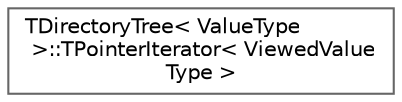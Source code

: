 digraph "Graphical Class Hierarchy"
{
 // INTERACTIVE_SVG=YES
 // LATEX_PDF_SIZE
  bgcolor="transparent";
  edge [fontname=Helvetica,fontsize=10,labelfontname=Helvetica,labelfontsize=10];
  node [fontname=Helvetica,fontsize=10,shape=box,height=0.2,width=0.4];
  rankdir="LR";
  Node0 [id="Node000000",label="TDirectoryTree\< ValueType\l \>::TPointerIterator\< ViewedValue\lType \>",height=0.2,width=0.4,color="grey40", fillcolor="white", style="filled",URL="$d1/d76/structTDirectoryTree_1_1TPointerIterator.html",tooltip="Iterator used when iterating all paths in the tree, both added or implied."];
}
